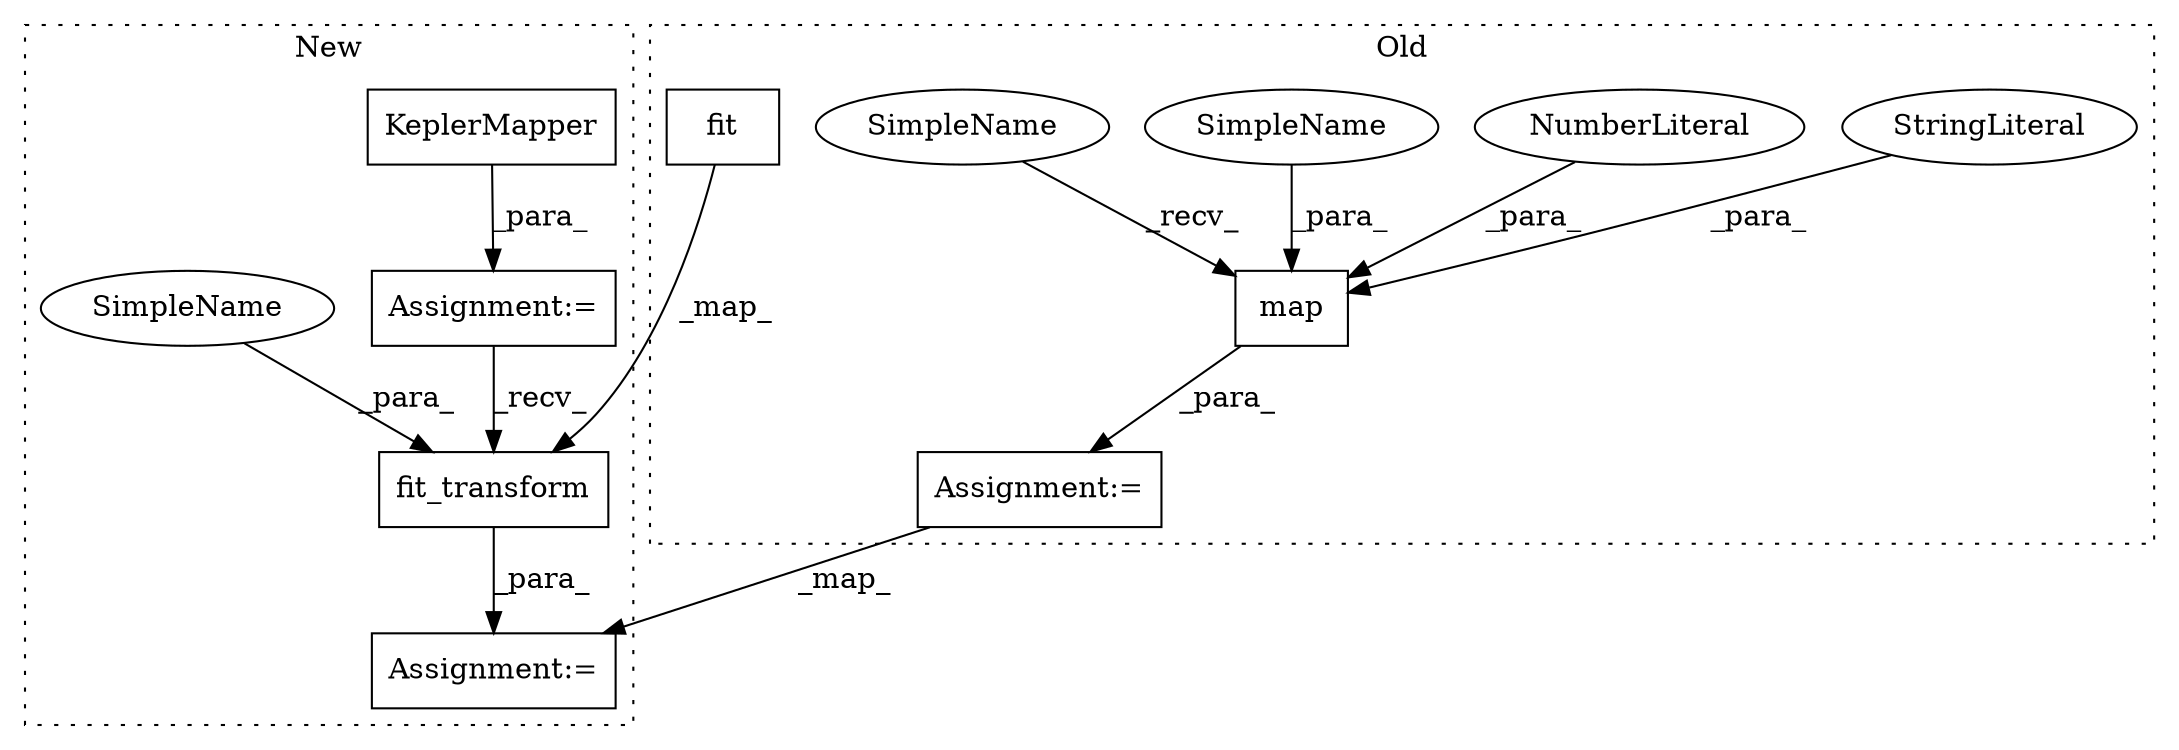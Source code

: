 digraph G {
subgraph cluster0 {
1 [label="map" a="32" s="303,322" l="4,1" shape="box"];
4 [label="StringLiteral" a="45" s="314" l="8" shape="ellipse"];
5 [label="NumberLiteral" a="34" s="312" l="1" shape="ellipse"];
6 [label="fit" a="32" s="273,281" l="4,1" shape="box"];
10 [label="Assignment:=" a="7" s="295" l="1" shape="box"];
11 [label="SimpleName" a="42" s="307" l="4" shape="ellipse"];
12 [label="SimpleName" a="42" s="296" l="6" shape="ellipse"];
label = "Old";
style="dotted";
}
subgraph cluster1 {
2 [label="KeplerMapper" a="32" s="277,291" l="13,1" shape="box"];
3 [label="Assignment:=" a="7" s="273" l="1" shape="box"];
7 [label="fit_transform" a="32" s="310,328" l="14,1" shape="box"];
8 [label="SimpleName" a="42" s="213" l="4" shape="ellipse"];
9 [label="Assignment:=" a="7" s="302" l="1" shape="box"];
label = "New";
style="dotted";
}
1 -> 10 [label="_para_"];
2 -> 3 [label="_para_"];
3 -> 7 [label="_recv_"];
4 -> 1 [label="_para_"];
5 -> 1 [label="_para_"];
6 -> 7 [label="_map_"];
7 -> 9 [label="_para_"];
8 -> 7 [label="_para_"];
10 -> 9 [label="_map_"];
11 -> 1 [label="_para_"];
12 -> 1 [label="_recv_"];
}